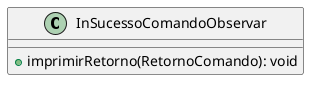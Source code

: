 @startuml

class InSucessoComandoObservar  {

    + imprimirRetorno(RetornoComando): void
}

@enduml